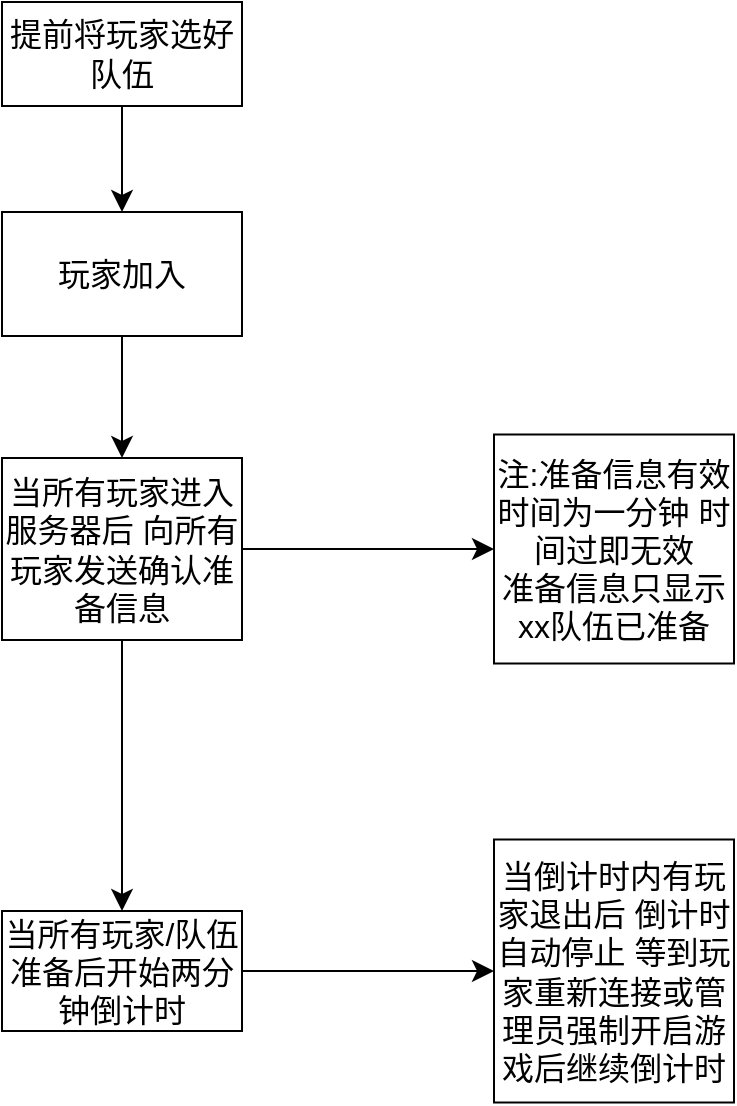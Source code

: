 <mxfile version="22.1.3" type="github">
  <diagram name="第 1 页" id="qARJv5t8qv7T0nK0jZ-0">
    <mxGraphModel dx="312" dy="936" grid="0" gridSize="10" guides="1" tooltips="1" connect="1" arrows="1" fold="1" page="0" pageScale="1" pageWidth="827" pageHeight="1169" math="0" shadow="0">
      <root>
        <mxCell id="0" />
        <mxCell id="1" parent="0" />
        <mxCell id="W9Le-NY_zxLpUQUmvvFF-3" value="" style="edgeStyle=none;curved=1;rounded=0;orthogonalLoop=1;jettySize=auto;html=1;fontSize=12;startSize=8;endSize=8;" edge="1" parent="1" source="W9Le-NY_zxLpUQUmvvFF-1" target="W9Le-NY_zxLpUQUmvvFF-2">
          <mxGeometry relative="1" as="geometry" />
        </mxCell>
        <mxCell id="W9Le-NY_zxLpUQUmvvFF-1" value="提前将玩家选好队伍" style="whiteSpace=wrap;html=1;fontSize=16;" vertex="1" parent="1">
          <mxGeometry x="58" y="-191" width="120" height="52" as="geometry" />
        </mxCell>
        <mxCell id="W9Le-NY_zxLpUQUmvvFF-5" value="" style="edgeStyle=none;curved=1;rounded=0;orthogonalLoop=1;jettySize=auto;html=1;fontSize=12;startSize=8;endSize=8;" edge="1" parent="1" source="W9Le-NY_zxLpUQUmvvFF-2" target="W9Le-NY_zxLpUQUmvvFF-4">
          <mxGeometry relative="1" as="geometry" />
        </mxCell>
        <mxCell id="W9Le-NY_zxLpUQUmvvFF-2" value="玩家加入" style="whiteSpace=wrap;html=1;fontSize=16;" vertex="1" parent="1">
          <mxGeometry x="58" y="-86" width="120" height="62" as="geometry" />
        </mxCell>
        <mxCell id="W9Le-NY_zxLpUQUmvvFF-7" value="" style="edgeStyle=none;curved=1;rounded=0;orthogonalLoop=1;jettySize=auto;html=1;fontSize=12;startSize=8;endSize=8;" edge="1" parent="1" source="W9Le-NY_zxLpUQUmvvFF-4" target="W9Le-NY_zxLpUQUmvvFF-6">
          <mxGeometry relative="1" as="geometry" />
        </mxCell>
        <mxCell id="uAXUZzEl7_gABhflO_rd-4" value="" style="edgeStyle=none;curved=1;rounded=0;orthogonalLoop=1;jettySize=auto;html=1;fontSize=12;startSize=8;endSize=8;" edge="1" parent="1" source="W9Le-NY_zxLpUQUmvvFF-4" target="uAXUZzEl7_gABhflO_rd-3">
          <mxGeometry relative="1" as="geometry" />
        </mxCell>
        <mxCell id="W9Le-NY_zxLpUQUmvvFF-4" value="当所有玩家进入服务器后 向所有玩家发送确认准备信息" style="whiteSpace=wrap;html=1;fontSize=16;" vertex="1" parent="1">
          <mxGeometry x="58" y="37" width="120" height="91" as="geometry" />
        </mxCell>
        <mxCell id="W9Le-NY_zxLpUQUmvvFF-6" value="注:准备信息有效时间为一分钟 时间过即无效&lt;br&gt;准备信息只显示xx队伍已准备" style="whiteSpace=wrap;html=1;fontSize=16;" vertex="1" parent="1">
          <mxGeometry x="304" y="25.25" width="120" height="114.5" as="geometry" />
        </mxCell>
        <mxCell id="uAXUZzEl7_gABhflO_rd-6" value="" style="edgeStyle=none;curved=1;rounded=0;orthogonalLoop=1;jettySize=auto;html=1;fontSize=12;startSize=8;endSize=8;" edge="1" parent="1" source="uAXUZzEl7_gABhflO_rd-3" target="uAXUZzEl7_gABhflO_rd-5">
          <mxGeometry relative="1" as="geometry" />
        </mxCell>
        <mxCell id="uAXUZzEl7_gABhflO_rd-3" value="当所有玩家/队伍准备后开始两分钟倒计时" style="whiteSpace=wrap;html=1;fontSize=16;" vertex="1" parent="1">
          <mxGeometry x="58" y="263.5" width="120" height="60" as="geometry" />
        </mxCell>
        <mxCell id="uAXUZzEl7_gABhflO_rd-5" value="当倒计时内有玩家退出后 倒计时自动停止 等到玩家重新连接或管理员强制开启游戏后继续倒计时" style="whiteSpace=wrap;html=1;fontSize=16;" vertex="1" parent="1">
          <mxGeometry x="304" y="227.75" width="120" height="131.5" as="geometry" />
        </mxCell>
      </root>
    </mxGraphModel>
  </diagram>
</mxfile>

